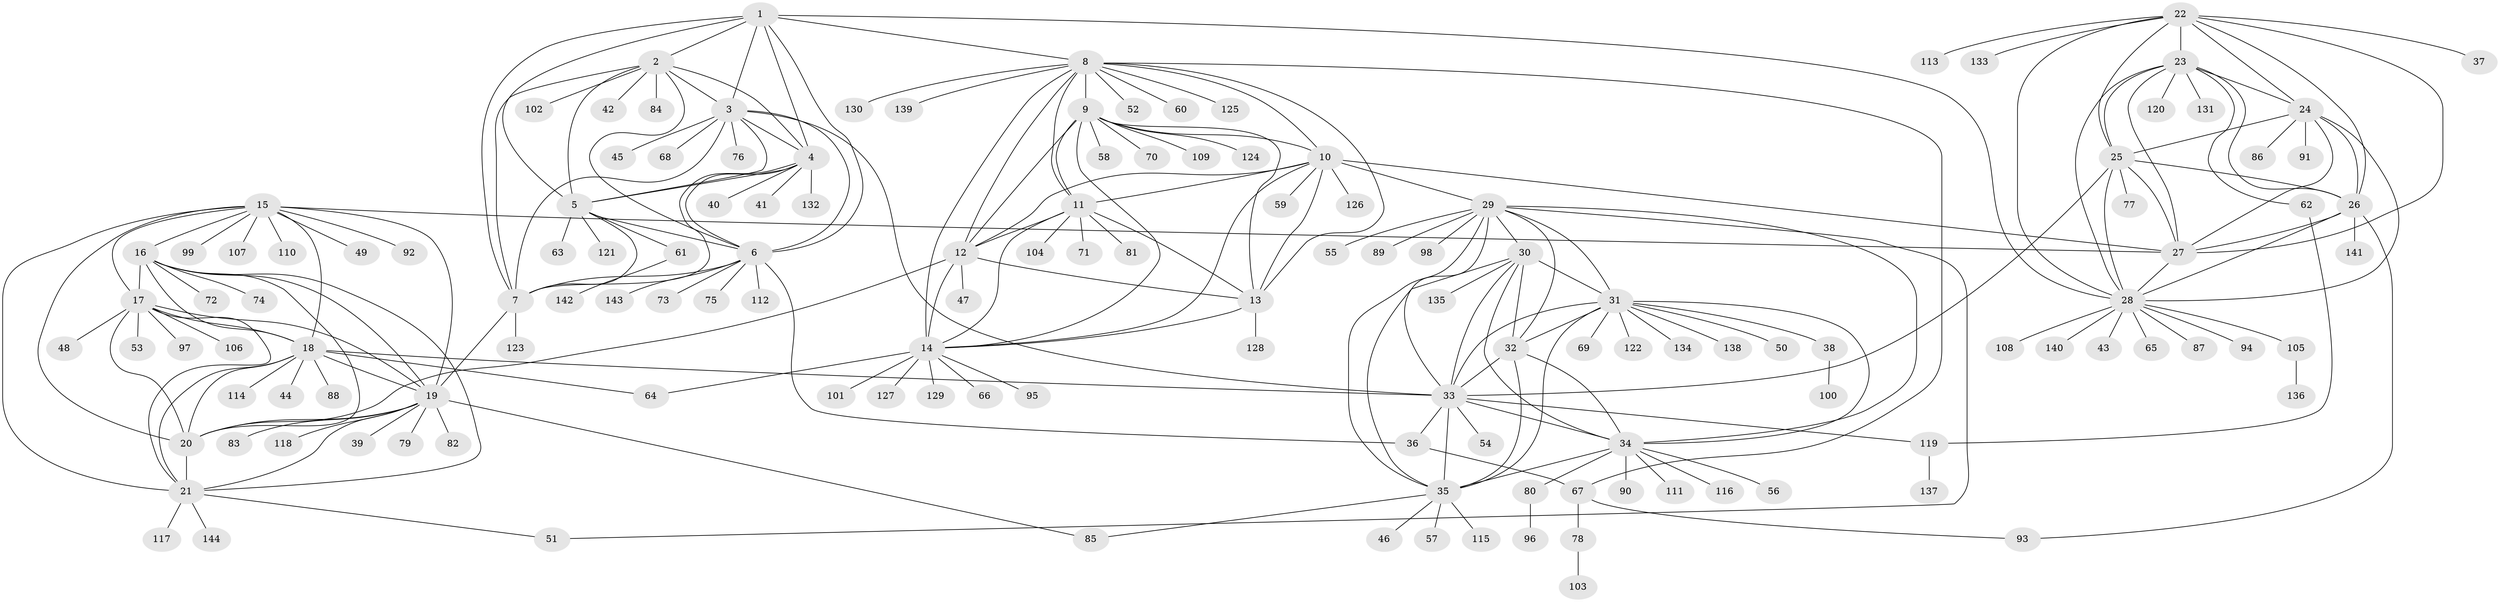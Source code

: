 // Generated by graph-tools (version 1.1) at 2025/37/03/09/25 02:37:35]
// undirected, 144 vertices, 231 edges
graph export_dot {
graph [start="1"]
  node [color=gray90,style=filled];
  1;
  2;
  3;
  4;
  5;
  6;
  7;
  8;
  9;
  10;
  11;
  12;
  13;
  14;
  15;
  16;
  17;
  18;
  19;
  20;
  21;
  22;
  23;
  24;
  25;
  26;
  27;
  28;
  29;
  30;
  31;
  32;
  33;
  34;
  35;
  36;
  37;
  38;
  39;
  40;
  41;
  42;
  43;
  44;
  45;
  46;
  47;
  48;
  49;
  50;
  51;
  52;
  53;
  54;
  55;
  56;
  57;
  58;
  59;
  60;
  61;
  62;
  63;
  64;
  65;
  66;
  67;
  68;
  69;
  70;
  71;
  72;
  73;
  74;
  75;
  76;
  77;
  78;
  79;
  80;
  81;
  82;
  83;
  84;
  85;
  86;
  87;
  88;
  89;
  90;
  91;
  92;
  93;
  94;
  95;
  96;
  97;
  98;
  99;
  100;
  101;
  102;
  103;
  104;
  105;
  106;
  107;
  108;
  109;
  110;
  111;
  112;
  113;
  114;
  115;
  116;
  117;
  118;
  119;
  120;
  121;
  122;
  123;
  124;
  125;
  126;
  127;
  128;
  129;
  130;
  131;
  132;
  133;
  134;
  135;
  136;
  137;
  138;
  139;
  140;
  141;
  142;
  143;
  144;
  1 -- 2;
  1 -- 3;
  1 -- 4;
  1 -- 5;
  1 -- 6;
  1 -- 7;
  1 -- 8;
  1 -- 28;
  2 -- 3;
  2 -- 4;
  2 -- 5;
  2 -- 6;
  2 -- 7;
  2 -- 42;
  2 -- 84;
  2 -- 102;
  3 -- 4;
  3 -- 5;
  3 -- 6;
  3 -- 7;
  3 -- 33;
  3 -- 45;
  3 -- 68;
  3 -- 76;
  4 -- 5;
  4 -- 6;
  4 -- 7;
  4 -- 40;
  4 -- 41;
  4 -- 132;
  5 -- 6;
  5 -- 7;
  5 -- 61;
  5 -- 63;
  5 -- 121;
  6 -- 7;
  6 -- 36;
  6 -- 73;
  6 -- 75;
  6 -- 112;
  6 -- 143;
  7 -- 19;
  7 -- 123;
  8 -- 9;
  8 -- 10;
  8 -- 11;
  8 -- 12;
  8 -- 13;
  8 -- 14;
  8 -- 52;
  8 -- 60;
  8 -- 67;
  8 -- 125;
  8 -- 130;
  8 -- 139;
  9 -- 10;
  9 -- 11;
  9 -- 12;
  9 -- 13;
  9 -- 14;
  9 -- 58;
  9 -- 70;
  9 -- 109;
  9 -- 124;
  10 -- 11;
  10 -- 12;
  10 -- 13;
  10 -- 14;
  10 -- 27;
  10 -- 29;
  10 -- 59;
  10 -- 126;
  11 -- 12;
  11 -- 13;
  11 -- 14;
  11 -- 71;
  11 -- 81;
  11 -- 104;
  12 -- 13;
  12 -- 14;
  12 -- 20;
  12 -- 47;
  13 -- 14;
  13 -- 128;
  14 -- 64;
  14 -- 66;
  14 -- 95;
  14 -- 101;
  14 -- 127;
  14 -- 129;
  15 -- 16;
  15 -- 17;
  15 -- 18;
  15 -- 19;
  15 -- 20;
  15 -- 21;
  15 -- 27;
  15 -- 49;
  15 -- 92;
  15 -- 99;
  15 -- 107;
  15 -- 110;
  16 -- 17;
  16 -- 18;
  16 -- 19;
  16 -- 20;
  16 -- 21;
  16 -- 72;
  16 -- 74;
  17 -- 18;
  17 -- 19;
  17 -- 20;
  17 -- 21;
  17 -- 48;
  17 -- 53;
  17 -- 97;
  17 -- 106;
  18 -- 19;
  18 -- 20;
  18 -- 21;
  18 -- 33;
  18 -- 44;
  18 -- 64;
  18 -- 88;
  18 -- 114;
  19 -- 20;
  19 -- 21;
  19 -- 39;
  19 -- 79;
  19 -- 82;
  19 -- 83;
  19 -- 85;
  19 -- 118;
  20 -- 21;
  21 -- 51;
  21 -- 117;
  21 -- 144;
  22 -- 23;
  22 -- 24;
  22 -- 25;
  22 -- 26;
  22 -- 27;
  22 -- 28;
  22 -- 37;
  22 -- 113;
  22 -- 133;
  23 -- 24;
  23 -- 25;
  23 -- 26;
  23 -- 27;
  23 -- 28;
  23 -- 62;
  23 -- 120;
  23 -- 131;
  24 -- 25;
  24 -- 26;
  24 -- 27;
  24 -- 28;
  24 -- 86;
  24 -- 91;
  25 -- 26;
  25 -- 27;
  25 -- 28;
  25 -- 33;
  25 -- 77;
  26 -- 27;
  26 -- 28;
  26 -- 93;
  26 -- 141;
  27 -- 28;
  28 -- 43;
  28 -- 65;
  28 -- 87;
  28 -- 94;
  28 -- 105;
  28 -- 108;
  28 -- 140;
  29 -- 30;
  29 -- 31;
  29 -- 32;
  29 -- 33;
  29 -- 34;
  29 -- 35;
  29 -- 51;
  29 -- 55;
  29 -- 89;
  29 -- 98;
  30 -- 31;
  30 -- 32;
  30 -- 33;
  30 -- 34;
  30 -- 35;
  30 -- 135;
  31 -- 32;
  31 -- 33;
  31 -- 34;
  31 -- 35;
  31 -- 38;
  31 -- 50;
  31 -- 69;
  31 -- 122;
  31 -- 134;
  31 -- 138;
  32 -- 33;
  32 -- 34;
  32 -- 35;
  33 -- 34;
  33 -- 35;
  33 -- 36;
  33 -- 54;
  33 -- 119;
  34 -- 35;
  34 -- 56;
  34 -- 80;
  34 -- 90;
  34 -- 111;
  34 -- 116;
  35 -- 46;
  35 -- 57;
  35 -- 85;
  35 -- 115;
  36 -- 67;
  38 -- 100;
  61 -- 142;
  62 -- 119;
  67 -- 78;
  67 -- 93;
  78 -- 103;
  80 -- 96;
  105 -- 136;
  119 -- 137;
}
